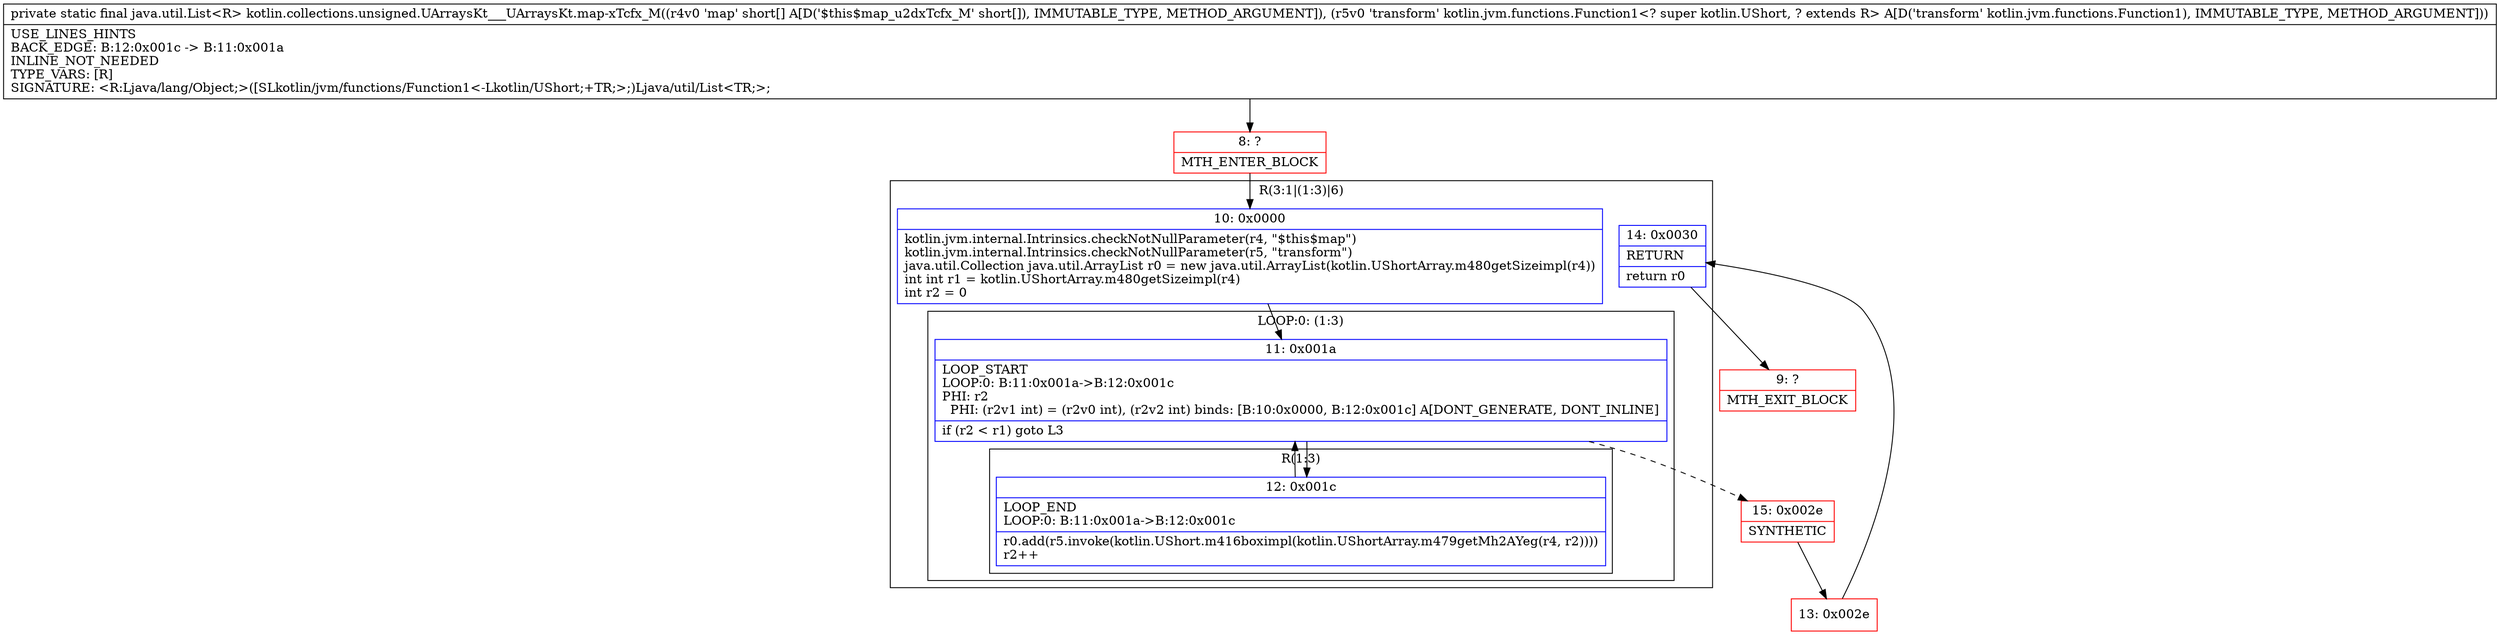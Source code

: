 digraph "CFG forkotlin.collections.unsigned.UArraysKt___UArraysKt.map\-xTcfx_M([SLkotlin\/jvm\/functions\/Function1;)Ljava\/util\/List;" {
subgraph cluster_Region_1872576455 {
label = "R(3:1|(1:3)|6)";
node [shape=record,color=blue];
Node_10 [shape=record,label="{10\:\ 0x0000|kotlin.jvm.internal.Intrinsics.checkNotNullParameter(r4, \"$this$map\")\lkotlin.jvm.internal.Intrinsics.checkNotNullParameter(r5, \"transform\")\ljava.util.Collection java.util.ArrayList r0 = new java.util.ArrayList(kotlin.UShortArray.m480getSizeimpl(r4))\lint int r1 = kotlin.UShortArray.m480getSizeimpl(r4)\lint r2 = 0\l}"];
subgraph cluster_LoopRegion_1816625089 {
label = "LOOP:0: (1:3)";
node [shape=record,color=blue];
Node_11 [shape=record,label="{11\:\ 0x001a|LOOP_START\lLOOP:0: B:11:0x001a\-\>B:12:0x001c\lPHI: r2 \l  PHI: (r2v1 int) = (r2v0 int), (r2v2 int) binds: [B:10:0x0000, B:12:0x001c] A[DONT_GENERATE, DONT_INLINE]\l|if (r2 \< r1) goto L3\l}"];
subgraph cluster_Region_56410852 {
label = "R(1:3)";
node [shape=record,color=blue];
Node_12 [shape=record,label="{12\:\ 0x001c|LOOP_END\lLOOP:0: B:11:0x001a\-\>B:12:0x001c\l|r0.add(r5.invoke(kotlin.UShort.m416boximpl(kotlin.UShortArray.m479getMh2AYeg(r4, r2))))\lr2++\l}"];
}
}
Node_14 [shape=record,label="{14\:\ 0x0030|RETURN\l|return r0\l}"];
}
Node_8 [shape=record,color=red,label="{8\:\ ?|MTH_ENTER_BLOCK\l}"];
Node_15 [shape=record,color=red,label="{15\:\ 0x002e|SYNTHETIC\l}"];
Node_13 [shape=record,color=red,label="{13\:\ 0x002e}"];
Node_9 [shape=record,color=red,label="{9\:\ ?|MTH_EXIT_BLOCK\l}"];
MethodNode[shape=record,label="{private static final java.util.List\<R\> kotlin.collections.unsigned.UArraysKt___UArraysKt.map\-xTcfx_M((r4v0 'map' short[] A[D('$this$map_u2dxTcfx_M' short[]), IMMUTABLE_TYPE, METHOD_ARGUMENT]), (r5v0 'transform' kotlin.jvm.functions.Function1\<? super kotlin.UShort, ? extends R\> A[D('transform' kotlin.jvm.functions.Function1), IMMUTABLE_TYPE, METHOD_ARGUMENT]))  | USE_LINES_HINTS\lBACK_EDGE: B:12:0x001c \-\> B:11:0x001a\lINLINE_NOT_NEEDED\lTYPE_VARS: [R]\lSIGNATURE: \<R:Ljava\/lang\/Object;\>([SLkotlin\/jvm\/functions\/Function1\<\-Lkotlin\/UShort;+TR;\>;)Ljava\/util\/List\<TR;\>;\l}"];
MethodNode -> Node_8;Node_10 -> Node_11;
Node_11 -> Node_12;
Node_11 -> Node_15[style=dashed];
Node_12 -> Node_11;
Node_14 -> Node_9;
Node_8 -> Node_10;
Node_15 -> Node_13;
Node_13 -> Node_14;
}


